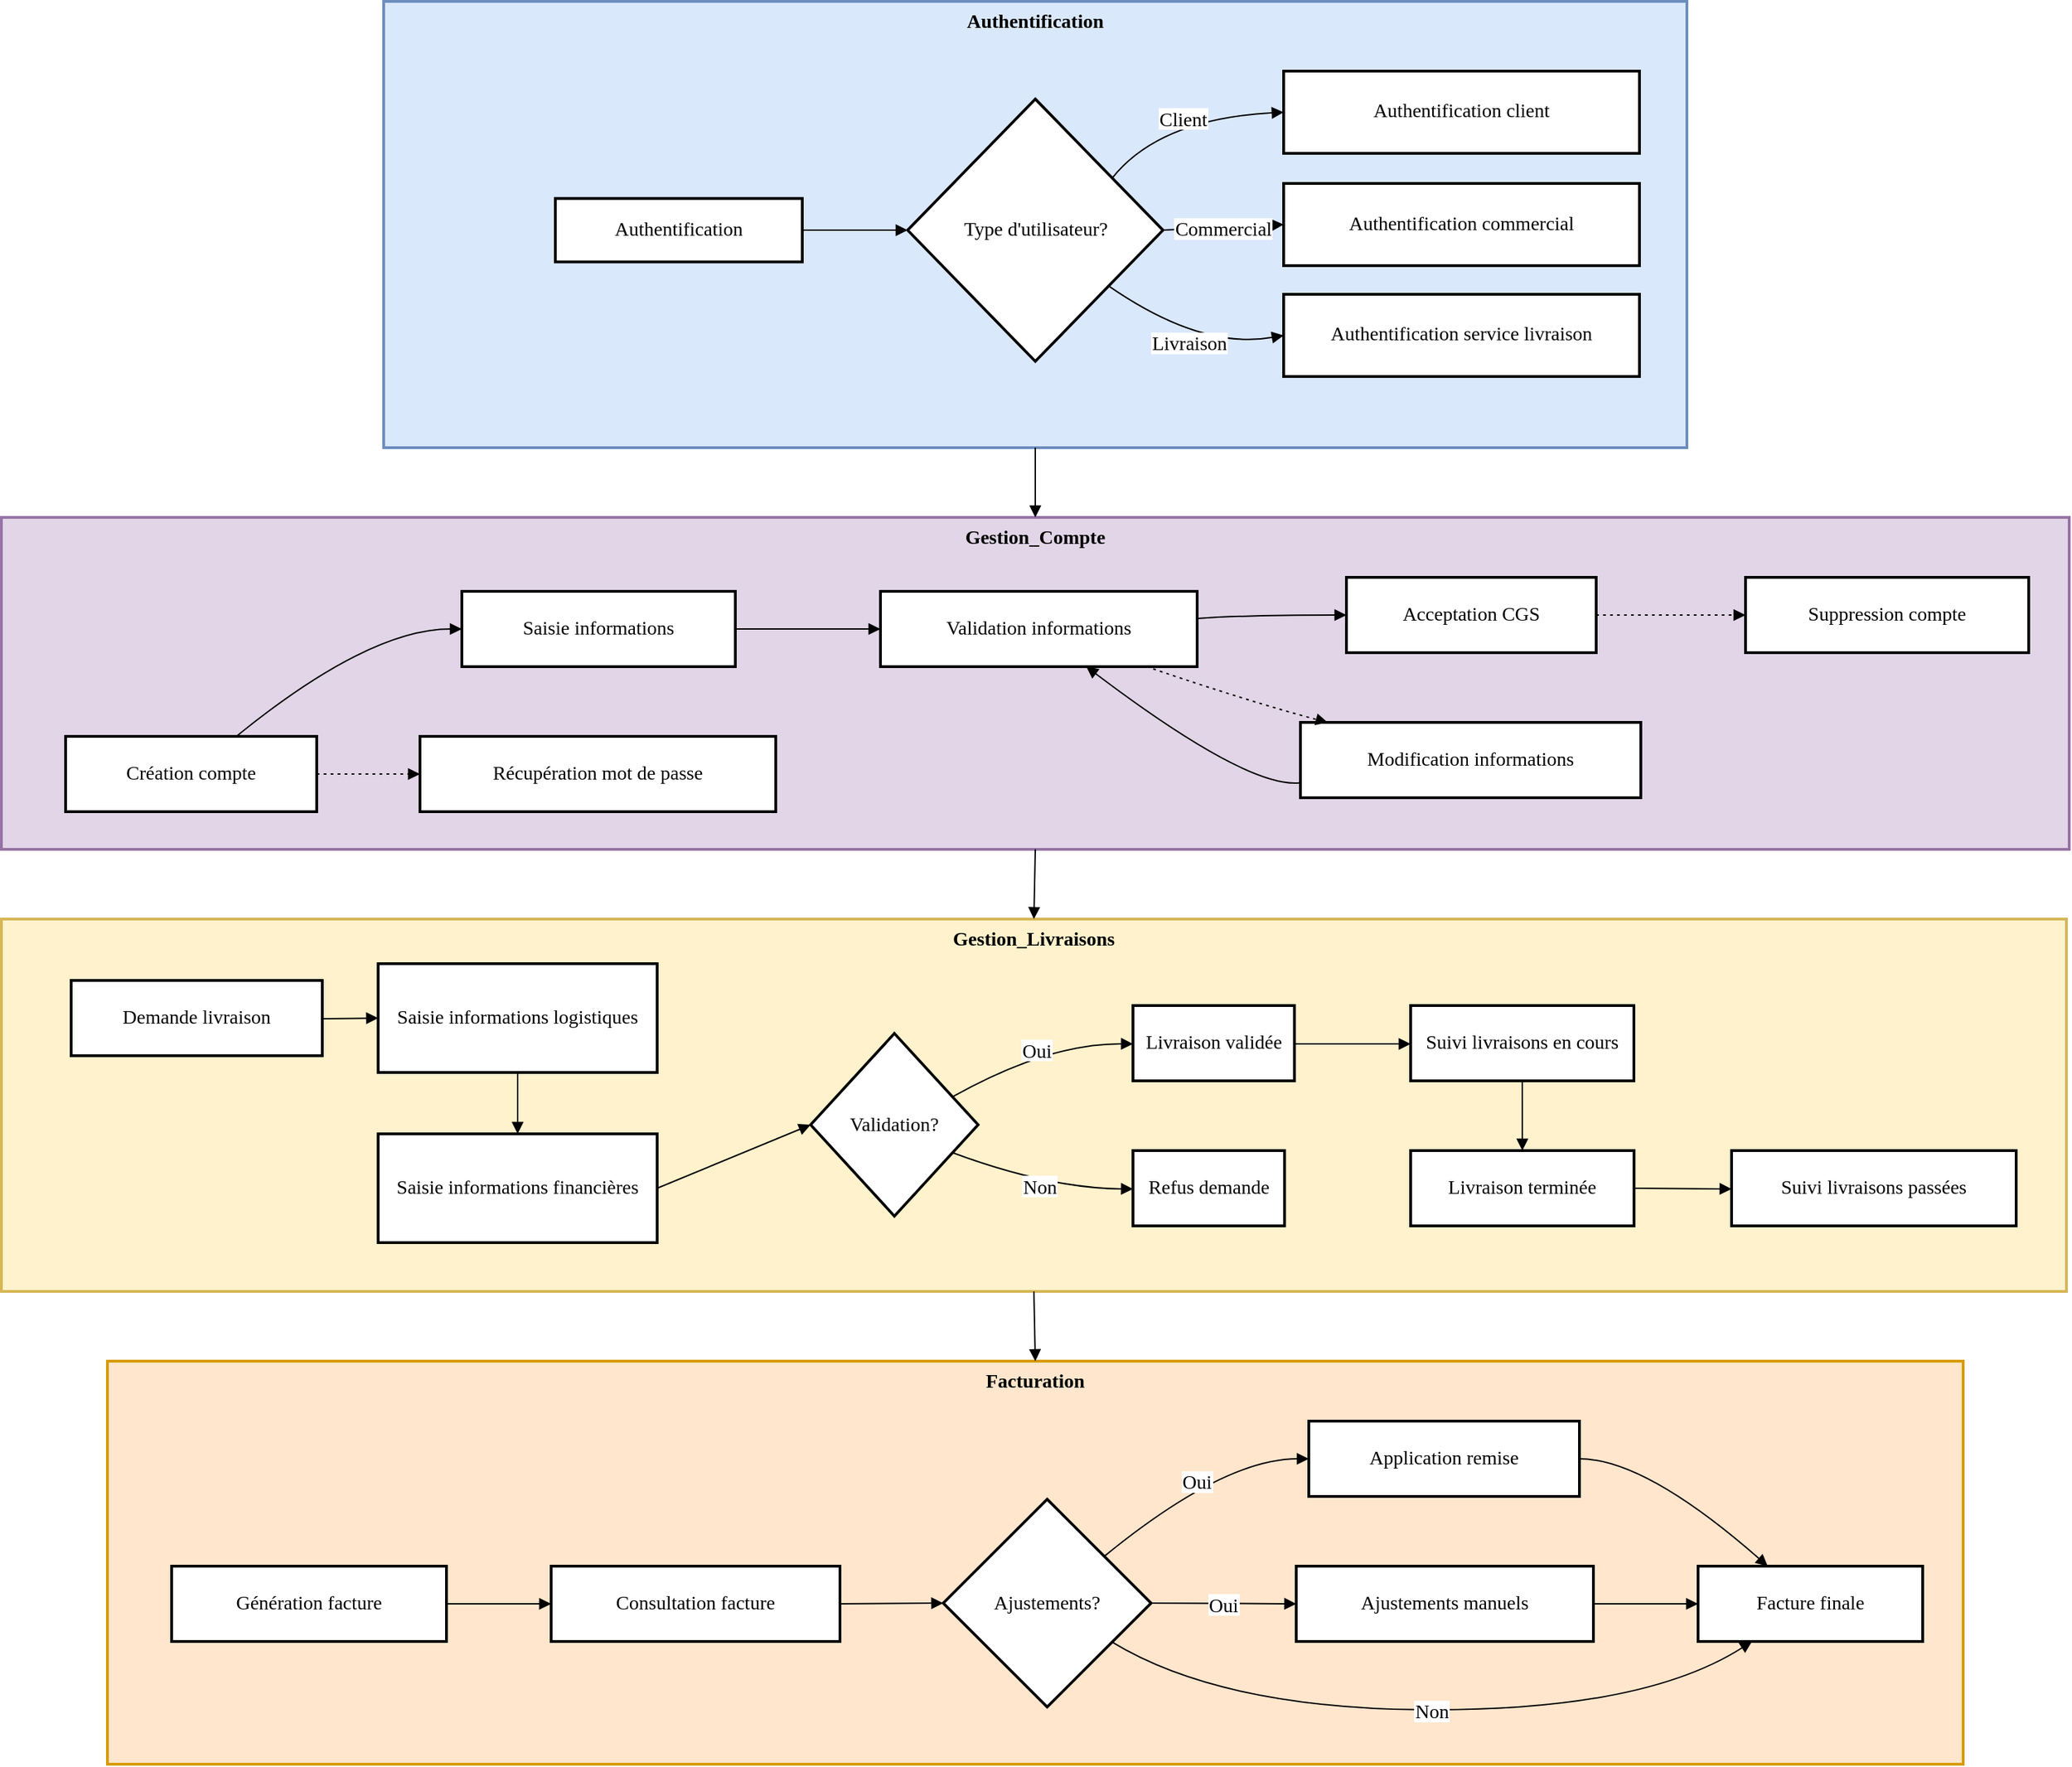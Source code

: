 <mxfile version="26.1.0">
  <diagram id="C5RBs43oDa-KdzZeNtuy" name="Page-1">
    <mxGraphModel dx="1880" dy="746" grid="1" gridSize="10" guides="1" tooltips="1" connect="1" arrows="1" fold="1" page="1" pageScale="1" pageWidth="827" pageHeight="1169" math="0" shadow="0">
      <root>
        <mxCell id="WIyWlLk6GJQsqaUBKTNV-0" />
        <mxCell id="WIyWlLk6GJQsqaUBKTNV-1" parent="WIyWlLk6GJQsqaUBKTNV-0" />
        <mxCell id="mLHMy1PkklrBWdONY-Xj-1" value="Facturation" style="whiteSpace=wrap;strokeWidth=2;verticalAlign=top;fillColor=#ffe6cc;strokeColor=#d79b00;fontSize=14;fontFamily=Verdana;fontStyle=1" vertex="1" parent="WIyWlLk6GJQsqaUBKTNV-1">
          <mxGeometry x="506" y="1055" width="1330" height="289" as="geometry" />
        </mxCell>
        <mxCell id="mLHMy1PkklrBWdONY-Xj-2" value="Génération facture" style="whiteSpace=wrap;strokeWidth=2;fontSize=14;fontFamily=Verdana;" vertex="1" parent="mLHMy1PkklrBWdONY-Xj-1">
          <mxGeometry x="46" y="147" width="197" height="54" as="geometry" />
        </mxCell>
        <mxCell id="mLHMy1PkklrBWdONY-Xj-3" value="Consultation facture" style="whiteSpace=wrap;strokeWidth=2;fontSize=14;fontFamily=Verdana;" vertex="1" parent="mLHMy1PkklrBWdONY-Xj-1">
          <mxGeometry x="318" y="147" width="207" height="54" as="geometry" />
        </mxCell>
        <mxCell id="mLHMy1PkklrBWdONY-Xj-4" value="Ajustements?" style="rhombus;strokeWidth=2;whiteSpace=wrap;fontSize=14;fontFamily=Verdana;" vertex="1" parent="mLHMy1PkklrBWdONY-Xj-1">
          <mxGeometry x="599" y="99" width="149" height="149" as="geometry" />
        </mxCell>
        <mxCell id="mLHMy1PkklrBWdONY-Xj-5" value="Application remise" style="whiteSpace=wrap;strokeWidth=2;fontSize=14;fontFamily=Verdana;" vertex="1" parent="mLHMy1PkklrBWdONY-Xj-1">
          <mxGeometry x="861" y="43" width="194" height="54" as="geometry" />
        </mxCell>
        <mxCell id="mLHMy1PkklrBWdONY-Xj-6" value="Ajustements manuels" style="whiteSpace=wrap;strokeWidth=2;fontSize=14;fontFamily=Verdana;" vertex="1" parent="mLHMy1PkklrBWdONY-Xj-1">
          <mxGeometry x="852" y="147" width="213" height="54" as="geometry" />
        </mxCell>
        <mxCell id="mLHMy1PkklrBWdONY-Xj-7" value="Facture finale" style="whiteSpace=wrap;strokeWidth=2;fontSize=14;fontFamily=Verdana;" vertex="1" parent="mLHMy1PkklrBWdONY-Xj-1">
          <mxGeometry x="1140" y="147" width="161" height="54" as="geometry" />
        </mxCell>
        <mxCell id="mLHMy1PkklrBWdONY-Xj-8" value="" style="curved=1;startArrow=none;endArrow=block;exitX=1;exitY=0.5;entryX=0;entryY=0.5;rounded=0;fontSize=14;fontFamily=Verdana;" edge="1" parent="mLHMy1PkklrBWdONY-Xj-1" source="mLHMy1PkklrBWdONY-Xj-2" target="mLHMy1PkklrBWdONY-Xj-3">
          <mxGeometry relative="1" as="geometry">
            <Array as="points" />
          </mxGeometry>
        </mxCell>
        <mxCell id="mLHMy1PkklrBWdONY-Xj-9" value="" style="curved=1;startArrow=none;endArrow=block;exitX=1;exitY=0.5;entryX=0;entryY=0.5;rounded=0;fontSize=14;fontFamily=Verdana;" edge="1" parent="mLHMy1PkklrBWdONY-Xj-1" source="mLHMy1PkklrBWdONY-Xj-3" target="mLHMy1PkklrBWdONY-Xj-4">
          <mxGeometry relative="1" as="geometry">
            <Array as="points" />
          </mxGeometry>
        </mxCell>
        <mxCell id="mLHMy1PkklrBWdONY-Xj-10" value="Oui" style="curved=1;startArrow=none;endArrow=block;exitX=1;exitY=0.09;entryX=0;entryY=0.5;rounded=0;fontSize=14;fontFamily=Verdana;" edge="1" parent="mLHMy1PkklrBWdONY-Xj-1" source="mLHMy1PkklrBWdONY-Xj-4" target="mLHMy1PkklrBWdONY-Xj-5">
          <mxGeometry relative="1" as="geometry">
            <Array as="points">
              <mxPoint x="800" y="70" />
            </Array>
          </mxGeometry>
        </mxCell>
        <mxCell id="mLHMy1PkklrBWdONY-Xj-11" value="Oui" style="curved=1;startArrow=none;endArrow=block;exitX=1;exitY=0.5;entryX=0;entryY=0.5;rounded=0;fontSize=14;fontFamily=Verdana;" edge="1" parent="mLHMy1PkklrBWdONY-Xj-1" source="mLHMy1PkklrBWdONY-Xj-4" target="mLHMy1PkklrBWdONY-Xj-6">
          <mxGeometry relative="1" as="geometry">
            <Array as="points" />
          </mxGeometry>
        </mxCell>
        <mxCell id="mLHMy1PkklrBWdONY-Xj-12" value="" style="curved=1;startArrow=none;endArrow=block;exitX=1;exitY=0.5;entryX=0.31;entryY=0;rounded=0;fontSize=14;fontFamily=Verdana;" edge="1" parent="mLHMy1PkklrBWdONY-Xj-1" source="mLHMy1PkklrBWdONY-Xj-5" target="mLHMy1PkklrBWdONY-Xj-7">
          <mxGeometry relative="1" as="geometry">
            <Array as="points">
              <mxPoint x="1102" y="70" />
            </Array>
          </mxGeometry>
        </mxCell>
        <mxCell id="mLHMy1PkklrBWdONY-Xj-13" value="" style="curved=1;startArrow=none;endArrow=block;exitX=1;exitY=0.5;entryX=0;entryY=0.5;rounded=0;fontSize=14;fontFamily=Verdana;" edge="1" parent="mLHMy1PkklrBWdONY-Xj-1" source="mLHMy1PkklrBWdONY-Xj-6" target="mLHMy1PkklrBWdONY-Xj-7">
          <mxGeometry relative="1" as="geometry">
            <Array as="points" />
          </mxGeometry>
        </mxCell>
        <mxCell id="mLHMy1PkklrBWdONY-Xj-14" value="Non" style="curved=1;startArrow=none;endArrow=block;exitX=1;exitY=0.8;entryX=0.24;entryY=1;rounded=0;fontSize=14;fontFamily=Verdana;" edge="1" parent="mLHMy1PkklrBWdONY-Xj-1" source="mLHMy1PkklrBWdONY-Xj-4" target="mLHMy1PkklrBWdONY-Xj-7">
          <mxGeometry relative="1" as="geometry">
            <Array as="points">
              <mxPoint x="800" y="250" />
              <mxPoint x="1102" y="250" />
            </Array>
          </mxGeometry>
        </mxCell>
        <mxCell id="mLHMy1PkklrBWdONY-Xj-15" value="Gestion_Livraisons" style="whiteSpace=wrap;strokeWidth=2;verticalAlign=top;fillColor=#fff2cc;strokeColor=#d6b656;fontSize=14;fontFamily=Verdana;fontStyle=1" vertex="1" parent="WIyWlLk6GJQsqaUBKTNV-1">
          <mxGeometry x="430" y="738" width="1480" height="267" as="geometry" />
        </mxCell>
        <mxCell id="mLHMy1PkklrBWdONY-Xj-16" value="Demande livraison" style="whiteSpace=wrap;strokeWidth=2;fontSize=14;fontFamily=Verdana;" vertex="1" parent="mLHMy1PkklrBWdONY-Xj-15">
          <mxGeometry x="50" y="44" width="180" height="54" as="geometry" />
        </mxCell>
        <mxCell id="mLHMy1PkklrBWdONY-Xj-17" value="Saisie informations logistiques" style="whiteSpace=wrap;strokeWidth=2;fontSize=14;fontFamily=Verdana;" vertex="1" parent="mLHMy1PkklrBWdONY-Xj-15">
          <mxGeometry x="270" y="32" width="200" height="78" as="geometry" />
        </mxCell>
        <mxCell id="mLHMy1PkklrBWdONY-Xj-18" value="Saisie informations financières" style="whiteSpace=wrap;strokeWidth=2;fontSize=14;fontFamily=Verdana;" vertex="1" parent="mLHMy1PkklrBWdONY-Xj-15">
          <mxGeometry x="270" y="154" width="200" height="78" as="geometry" />
        </mxCell>
        <mxCell id="mLHMy1PkklrBWdONY-Xj-19" value="Validation?" style="rhombus;strokeWidth=2;whiteSpace=wrap;fontSize=14;fontFamily=Verdana;" vertex="1" parent="mLHMy1PkklrBWdONY-Xj-15">
          <mxGeometry x="580" y="82" width="120" height="131" as="geometry" />
        </mxCell>
        <mxCell id="mLHMy1PkklrBWdONY-Xj-20" value="Livraison validée" style="whiteSpace=wrap;strokeWidth=2;fontSize=14;fontFamily=Verdana;" vertex="1" parent="mLHMy1PkklrBWdONY-Xj-15">
          <mxGeometry x="811.001" y="62" width="115.725" height="54" as="geometry" />
        </mxCell>
        <mxCell id="mLHMy1PkklrBWdONY-Xj-21" value="Refus demande" style="whiteSpace=wrap;strokeWidth=2;fontSize=14;fontFamily=Verdana;" vertex="1" parent="mLHMy1PkklrBWdONY-Xj-15">
          <mxGeometry x="810.996" y="166" width="108.653" height="54" as="geometry" />
        </mxCell>
        <mxCell id="mLHMy1PkklrBWdONY-Xj-22" value="Suivi livraisons en cours" style="whiteSpace=wrap;strokeWidth=2;fontSize=14;fontFamily=Verdana;" vertex="1" parent="mLHMy1PkklrBWdONY-Xj-15">
          <mxGeometry x="1010" y="62" width="160" height="54" as="geometry" />
        </mxCell>
        <mxCell id="mLHMy1PkklrBWdONY-Xj-23" value="Livraison terminée" style="whiteSpace=wrap;strokeWidth=2;fontSize=14;fontFamily=Verdana;" vertex="1" parent="mLHMy1PkklrBWdONY-Xj-15">
          <mxGeometry x="1010" y="166" width="160.12" height="54" as="geometry" />
        </mxCell>
        <mxCell id="mLHMy1PkklrBWdONY-Xj-24" value="Suivi livraisons passées" style="whiteSpace=wrap;strokeWidth=2;fontSize=14;fontFamily=Verdana;" vertex="1" parent="mLHMy1PkklrBWdONY-Xj-15">
          <mxGeometry x="1240" y="166" width="204.01" height="54" as="geometry" />
        </mxCell>
        <mxCell id="mLHMy1PkklrBWdONY-Xj-25" value="" style="curved=1;startArrow=none;endArrow=block;exitX=1;exitY=0.51;entryX=0;entryY=0.5;rounded=0;fontSize=14;fontFamily=Verdana;" edge="1" parent="mLHMy1PkklrBWdONY-Xj-15" source="mLHMy1PkklrBWdONY-Xj-16" target="mLHMy1PkklrBWdONY-Xj-17">
          <mxGeometry relative="1" as="geometry">
            <Array as="points" />
          </mxGeometry>
        </mxCell>
        <mxCell id="mLHMy1PkklrBWdONY-Xj-26" value="" style="curved=1;startArrow=none;endArrow=block;exitX=0.5;exitY=1;entryX=0.5;entryY=0;rounded=0;exitDx=0;exitDy=0;entryDx=0;entryDy=0;fontSize=14;fontFamily=Verdana;" edge="1" parent="mLHMy1PkklrBWdONY-Xj-15" source="mLHMy1PkklrBWdONY-Xj-17" target="mLHMy1PkklrBWdONY-Xj-18">
          <mxGeometry relative="1" as="geometry">
            <Array as="points" />
          </mxGeometry>
        </mxCell>
        <mxCell id="mLHMy1PkklrBWdONY-Xj-27" value="" style="curved=1;startArrow=none;endArrow=block;exitX=1;exitY=0.5;entryX=0;entryY=0.5;rounded=0;fontSize=14;fontFamily=Verdana;" edge="1" parent="mLHMy1PkklrBWdONY-Xj-15" source="mLHMy1PkklrBWdONY-Xj-18" target="mLHMy1PkklrBWdONY-Xj-19">
          <mxGeometry relative="1" as="geometry">
            <Array as="points" />
          </mxGeometry>
        </mxCell>
        <mxCell id="mLHMy1PkklrBWdONY-Xj-28" value="Oui" style="curved=1;startArrow=none;endArrow=block;exitX=1;exitY=0.28;entryX=0;entryY=0.51;rounded=0;fontSize=14;fontFamily=Verdana;" edge="1" parent="mLHMy1PkklrBWdONY-Xj-15" source="mLHMy1PkklrBWdONY-Xj-19" target="mLHMy1PkklrBWdONY-Xj-20">
          <mxGeometry relative="1" as="geometry">
            <Array as="points">
              <mxPoint x="750.287" y="89" />
            </Array>
          </mxGeometry>
        </mxCell>
        <mxCell id="mLHMy1PkklrBWdONY-Xj-29" value="Non" style="curved=1;startArrow=none;endArrow=block;exitX=1;exitY=0.72;entryX=0;entryY=0.51;rounded=0;fontSize=14;fontFamily=Verdana;" edge="1" parent="mLHMy1PkklrBWdONY-Xj-15" source="mLHMy1PkklrBWdONY-Xj-19" target="mLHMy1PkklrBWdONY-Xj-21">
          <mxGeometry relative="1" as="geometry">
            <Array as="points">
              <mxPoint x="750.287" y="193" />
            </Array>
          </mxGeometry>
        </mxCell>
        <mxCell id="mLHMy1PkklrBWdONY-Xj-30" value="" style="curved=1;startArrow=none;endArrow=block;exitX=1;exitY=0.51;entryX=0;entryY=0.51;rounded=0;fontSize=14;fontFamily=Verdana;" edge="1" parent="mLHMy1PkklrBWdONY-Xj-15" source="mLHMy1PkklrBWdONY-Xj-20" target="mLHMy1PkklrBWdONY-Xj-22">
          <mxGeometry relative="1" as="geometry">
            <Array as="points" />
          </mxGeometry>
        </mxCell>
        <mxCell id="mLHMy1PkklrBWdONY-Xj-31" value="" style="curved=1;startArrow=none;endArrow=block;exitX=0.5;exitY=1;entryX=0.5;entryY=0;rounded=0;exitDx=0;exitDy=0;entryDx=0;entryDy=0;fontSize=14;fontFamily=Verdana;" edge="1" parent="mLHMy1PkklrBWdONY-Xj-15" source="mLHMy1PkklrBWdONY-Xj-22" target="mLHMy1PkklrBWdONY-Xj-23">
          <mxGeometry relative="1" as="geometry">
            <Array as="points" />
          </mxGeometry>
        </mxCell>
        <mxCell id="mLHMy1PkklrBWdONY-Xj-32" value="" style="curved=1;startArrow=none;endArrow=block;exitX=1;exitY=0.5;entryX=0;entryY=0.51;rounded=0;exitDx=0;exitDy=0;fontSize=14;fontFamily=Verdana;" edge="1" parent="mLHMy1PkklrBWdONY-Xj-15" source="mLHMy1PkklrBWdONY-Xj-23" target="mLHMy1PkklrBWdONY-Xj-24">
          <mxGeometry relative="1" as="geometry">
            <Array as="points" />
          </mxGeometry>
        </mxCell>
        <mxCell id="mLHMy1PkklrBWdONY-Xj-33" value="Gestion_Compte" style="whiteSpace=wrap;strokeWidth=2;verticalAlign=top;fillColor=#e1d5e7;strokeColor=#9673a6;fontSize=14;fontFamily=Verdana;fontStyle=1" vertex="1" parent="WIyWlLk6GJQsqaUBKTNV-1">
          <mxGeometry x="430" y="450" width="1482" height="238" as="geometry" />
        </mxCell>
        <mxCell id="mLHMy1PkklrBWdONY-Xj-34" value="Création compte" style="whiteSpace=wrap;strokeWidth=2;fontSize=14;fontFamily=Verdana;" vertex="1" parent="mLHMy1PkklrBWdONY-Xj-33">
          <mxGeometry x="46" y="157" width="180" height="54" as="geometry" />
        </mxCell>
        <mxCell id="mLHMy1PkklrBWdONY-Xj-35" value="Saisie informations" style="whiteSpace=wrap;strokeWidth=2;fontSize=14;fontFamily=Verdana;" vertex="1" parent="mLHMy1PkklrBWdONY-Xj-33">
          <mxGeometry x="330" y="53" width="196" height="54" as="geometry" />
        </mxCell>
        <mxCell id="mLHMy1PkklrBWdONY-Xj-36" value="Validation informations" style="whiteSpace=wrap;strokeWidth=2;fontSize=14;fontFamily=Verdana;" vertex="1" parent="mLHMy1PkklrBWdONY-Xj-33">
          <mxGeometry x="630" y="53" width="227" height="54" as="geometry" />
        </mxCell>
        <mxCell id="mLHMy1PkklrBWdONY-Xj-37" value="Acceptation CGS" style="whiteSpace=wrap;strokeWidth=2;fontSize=14;fontFamily=Verdana;" vertex="1" parent="mLHMy1PkklrBWdONY-Xj-33">
          <mxGeometry x="964" y="43" width="179" height="54" as="geometry" />
        </mxCell>
        <mxCell id="mLHMy1PkklrBWdONY-Xj-38" value="Récupération mot de passe" style="whiteSpace=wrap;strokeWidth=2;fontSize=14;fontFamily=Verdana;" vertex="1" parent="mLHMy1PkklrBWdONY-Xj-33">
          <mxGeometry x="300" y="157" width="255" height="54" as="geometry" />
        </mxCell>
        <mxCell id="mLHMy1PkklrBWdONY-Xj-39" value="Modification informations" style="whiteSpace=wrap;strokeWidth=2;fontSize=14;fontFamily=Verdana;" vertex="1" parent="mLHMy1PkklrBWdONY-Xj-33">
          <mxGeometry x="931" y="147" width="244" height="54" as="geometry" />
        </mxCell>
        <mxCell id="mLHMy1PkklrBWdONY-Xj-40" value="Suppression compte" style="whiteSpace=wrap;strokeWidth=2;fontSize=14;fontFamily=Verdana;" vertex="1" parent="mLHMy1PkklrBWdONY-Xj-33">
          <mxGeometry x="1250" y="43" width="203" height="54" as="geometry" />
        </mxCell>
        <mxCell id="mLHMy1PkklrBWdONY-Xj-41" value="" style="curved=1;startArrow=none;endArrow=block;exitX=0.68;exitY=0;entryX=0;entryY=0.5;rounded=0;fontSize=14;fontFamily=Verdana;" edge="1" parent="mLHMy1PkklrBWdONY-Xj-33" source="mLHMy1PkklrBWdONY-Xj-34" target="mLHMy1PkklrBWdONY-Xj-35">
          <mxGeometry relative="1" as="geometry">
            <Array as="points">
              <mxPoint x="263" y="80" />
            </Array>
          </mxGeometry>
        </mxCell>
        <mxCell id="mLHMy1PkklrBWdONY-Xj-42" value="" style="curved=1;startArrow=none;endArrow=block;exitX=1;exitY=0.5;entryX=0;entryY=0.5;rounded=0;fontSize=14;fontFamily=Verdana;" edge="1" parent="mLHMy1PkklrBWdONY-Xj-33" source="mLHMy1PkklrBWdONY-Xj-35" target="mLHMy1PkklrBWdONY-Xj-36">
          <mxGeometry relative="1" as="geometry">
            <Array as="points" />
          </mxGeometry>
        </mxCell>
        <mxCell id="mLHMy1PkklrBWdONY-Xj-43" value="" style="curved=1;startArrow=none;endArrow=block;exitX=1;exitY=0.36;entryX=0;entryY=0.5;rounded=0;fontSize=14;fontFamily=Verdana;" edge="1" parent="mLHMy1PkklrBWdONY-Xj-33" source="mLHMy1PkklrBWdONY-Xj-36" target="mLHMy1PkklrBWdONY-Xj-37">
          <mxGeometry relative="1" as="geometry">
            <Array as="points">
              <mxPoint x="894" y="70" />
            </Array>
          </mxGeometry>
        </mxCell>
        <mxCell id="mLHMy1PkklrBWdONY-Xj-44" value="" style="curved=1;dashed=1;dashPattern=2 3;startArrow=none;endArrow=block;exitX=1;exitY=0.5;entryX=0;entryY=0.5;rounded=0;fontSize=14;fontFamily=Verdana;" edge="1" parent="mLHMy1PkklrBWdONY-Xj-33" source="mLHMy1PkklrBWdONY-Xj-34" target="mLHMy1PkklrBWdONY-Xj-38">
          <mxGeometry relative="1" as="geometry">
            <Array as="points" />
          </mxGeometry>
        </mxCell>
        <mxCell id="mLHMy1PkklrBWdONY-Xj-45" value="" style="curved=1;dashed=1;dashPattern=2 3;startArrow=none;endArrow=block;exitX=0.84;exitY=1;entryX=0.08;entryY=0;rounded=0;fontSize=14;fontFamily=Verdana;" edge="1" parent="mLHMy1PkklrBWdONY-Xj-33" source="mLHMy1PkklrBWdONY-Xj-36" target="mLHMy1PkklrBWdONY-Xj-39">
          <mxGeometry relative="1" as="geometry">
            <Array as="points">
              <mxPoint x="894" y="132" />
            </Array>
          </mxGeometry>
        </mxCell>
        <mxCell id="mLHMy1PkklrBWdONY-Xj-46" value="" style="curved=1;startArrow=none;endArrow=block;exitX=0;exitY=0.8;entryX=0.65;entryY=1;rounded=0;fontSize=14;fontFamily=Verdana;" edge="1" parent="mLHMy1PkklrBWdONY-Xj-33" source="mLHMy1PkklrBWdONY-Xj-39" target="mLHMy1PkklrBWdONY-Xj-36">
          <mxGeometry relative="1" as="geometry">
            <Array as="points">
              <mxPoint x="894" y="195" />
            </Array>
          </mxGeometry>
        </mxCell>
        <mxCell id="mLHMy1PkklrBWdONY-Xj-47" value="" style="curved=1;dashed=1;dashPattern=2 3;startArrow=none;endArrow=block;exitX=1;exitY=0.5;entryX=0;entryY=0.5;rounded=0;fontSize=14;fontFamily=Verdana;" edge="1" parent="mLHMy1PkklrBWdONY-Xj-33" source="mLHMy1PkklrBWdONY-Xj-37" target="mLHMy1PkklrBWdONY-Xj-40">
          <mxGeometry relative="1" as="geometry">
            <Array as="points" />
          </mxGeometry>
        </mxCell>
        <mxCell id="mLHMy1PkklrBWdONY-Xj-48" value="Authentification" style="whiteSpace=wrap;strokeWidth=2;verticalAlign=top;fillColor=#dae8fc;strokeColor=#6c8ebf;fontSize=14;fontFamily=Verdana;fontStyle=1" vertex="1" parent="WIyWlLk6GJQsqaUBKTNV-1">
          <mxGeometry x="704" y="80" width="934" height="320" as="geometry" />
        </mxCell>
        <mxCell id="mLHMy1PkklrBWdONY-Xj-49" value="Authentification" style="whiteSpace=wrap;strokeWidth=2;fontSize=14;fontFamily=Verdana;" vertex="1" parent="mLHMy1PkklrBWdONY-Xj-48">
          <mxGeometry x="123" y="141.316" width="177" height="45.474" as="geometry" />
        </mxCell>
        <mxCell id="mLHMy1PkklrBWdONY-Xj-50" value="Type d&#39;utilisateur?" style="rhombus;strokeWidth=2;whiteSpace=wrap;fontSize=14;fontFamily=Verdana;" vertex="1" parent="mLHMy1PkklrBWdONY-Xj-48">
          <mxGeometry x="375.5" y="70" width="183" height="188.11" as="geometry" />
        </mxCell>
        <mxCell id="mLHMy1PkklrBWdONY-Xj-51" value="Authentification client" style="whiteSpace=wrap;strokeWidth=2;fontSize=14;fontFamily=Verdana;" vertex="1" parent="mLHMy1PkklrBWdONY-Xj-48">
          <mxGeometry x="645" y="49.999" width="255" height="58.947" as="geometry" />
        </mxCell>
        <mxCell id="mLHMy1PkklrBWdONY-Xj-52" value="Authentification commercial" style="whiteSpace=wrap;strokeWidth=2;fontSize=14;fontFamily=Verdana;" vertex="1" parent="mLHMy1PkklrBWdONY-Xj-48">
          <mxGeometry x="645" y="130.529" width="255" height="58.947" as="geometry" />
        </mxCell>
        <mxCell id="mLHMy1PkklrBWdONY-Xj-53" value="Authentification service livraison" style="whiteSpace=wrap;strokeWidth=2;fontSize=14;fontFamily=Verdana;" vertex="1" parent="mLHMy1PkklrBWdONY-Xj-48">
          <mxGeometry x="645" y="209.998" width="255" height="58.947" as="geometry" />
        </mxCell>
        <mxCell id="mLHMy1PkklrBWdONY-Xj-54" value="" style="curved=1;startArrow=none;endArrow=block;exitX=1;exitY=0.5;entryX=0;entryY=0.5;rounded=0;fontSize=14;fontFamily=Verdana;" edge="1" parent="mLHMy1PkklrBWdONY-Xj-48" source="mLHMy1PkklrBWdONY-Xj-49" target="mLHMy1PkklrBWdONY-Xj-50">
          <mxGeometry relative="1" as="geometry">
            <Array as="points" />
          </mxGeometry>
        </mxCell>
        <mxCell id="mLHMy1PkklrBWdONY-Xj-55" value="Client" style="curved=1;startArrow=none;endArrow=block;exitX=1;exitY=0.17;entryX=0;entryY=0.5;rounded=0;fontSize=14;fontFamily=Verdana;" edge="1" parent="mLHMy1PkklrBWdONY-Xj-48" source="mLHMy1PkklrBWdONY-Xj-50" target="mLHMy1PkklrBWdONY-Xj-51">
          <mxGeometry relative="1" as="geometry">
            <Array as="points">
              <mxPoint x="556" y="84.211" />
            </Array>
          </mxGeometry>
        </mxCell>
        <mxCell id="mLHMy1PkklrBWdONY-Xj-56" value="Commercial" style="curved=1;startArrow=none;endArrow=block;exitX=1;exitY=0.5;entryX=0;entryY=0.5;rounded=0;fontSize=14;fontFamily=Verdana;" edge="1" parent="mLHMy1PkklrBWdONY-Xj-48" source="mLHMy1PkklrBWdONY-Xj-50" target="mLHMy1PkklrBWdONY-Xj-52">
          <mxGeometry relative="1" as="geometry">
            <Array as="points" />
          </mxGeometry>
        </mxCell>
        <mxCell id="mLHMy1PkklrBWdONY-Xj-57" value="Livraison" style="curved=1;startArrow=none;endArrow=block;exitX=1;exitY=0.87;entryX=0;entryY=0.5;rounded=0;fontSize=14;fontFamily=Verdana;" edge="1" parent="mLHMy1PkklrBWdONY-Xj-48" source="mLHMy1PkklrBWdONY-Xj-50" target="mLHMy1PkklrBWdONY-Xj-53">
          <mxGeometry relative="1" as="geometry">
            <Array as="points">
              <mxPoint x="586" y="250" />
            </Array>
          </mxGeometry>
        </mxCell>
        <mxCell id="mLHMy1PkklrBWdONY-Xj-58" value="" style="curved=1;startArrow=none;endArrow=block;exitX=0.5;exitY=1;entryX=0.5;entryY=0;rounded=0;fontSize=14;fontFamily=Verdana;" edge="1" parent="WIyWlLk6GJQsqaUBKTNV-1" source="mLHMy1PkklrBWdONY-Xj-48" target="mLHMy1PkklrBWdONY-Xj-33">
          <mxGeometry relative="1" as="geometry">
            <Array as="points" />
          </mxGeometry>
        </mxCell>
        <mxCell id="mLHMy1PkklrBWdONY-Xj-59" value="" style="curved=1;startArrow=none;endArrow=block;exitX=0.5;exitY=1;entryX=0.5;entryY=0;rounded=0;fontSize=14;fontFamily=Verdana;" edge="1" parent="WIyWlLk6GJQsqaUBKTNV-1" source="mLHMy1PkklrBWdONY-Xj-33" target="mLHMy1PkklrBWdONY-Xj-15">
          <mxGeometry relative="1" as="geometry">
            <Array as="points" />
          </mxGeometry>
        </mxCell>
        <mxCell id="mLHMy1PkklrBWdONY-Xj-60" value="" style="curved=1;startArrow=none;endArrow=block;exitX=0.5;exitY=1;entryX=0.5;entryY=0;rounded=0;fontSize=14;fontFamily=Verdana;" edge="1" parent="WIyWlLk6GJQsqaUBKTNV-1" source="mLHMy1PkklrBWdONY-Xj-15" target="mLHMy1PkklrBWdONY-Xj-1">
          <mxGeometry relative="1" as="geometry">
            <Array as="points" />
          </mxGeometry>
        </mxCell>
      </root>
    </mxGraphModel>
  </diagram>
</mxfile>
